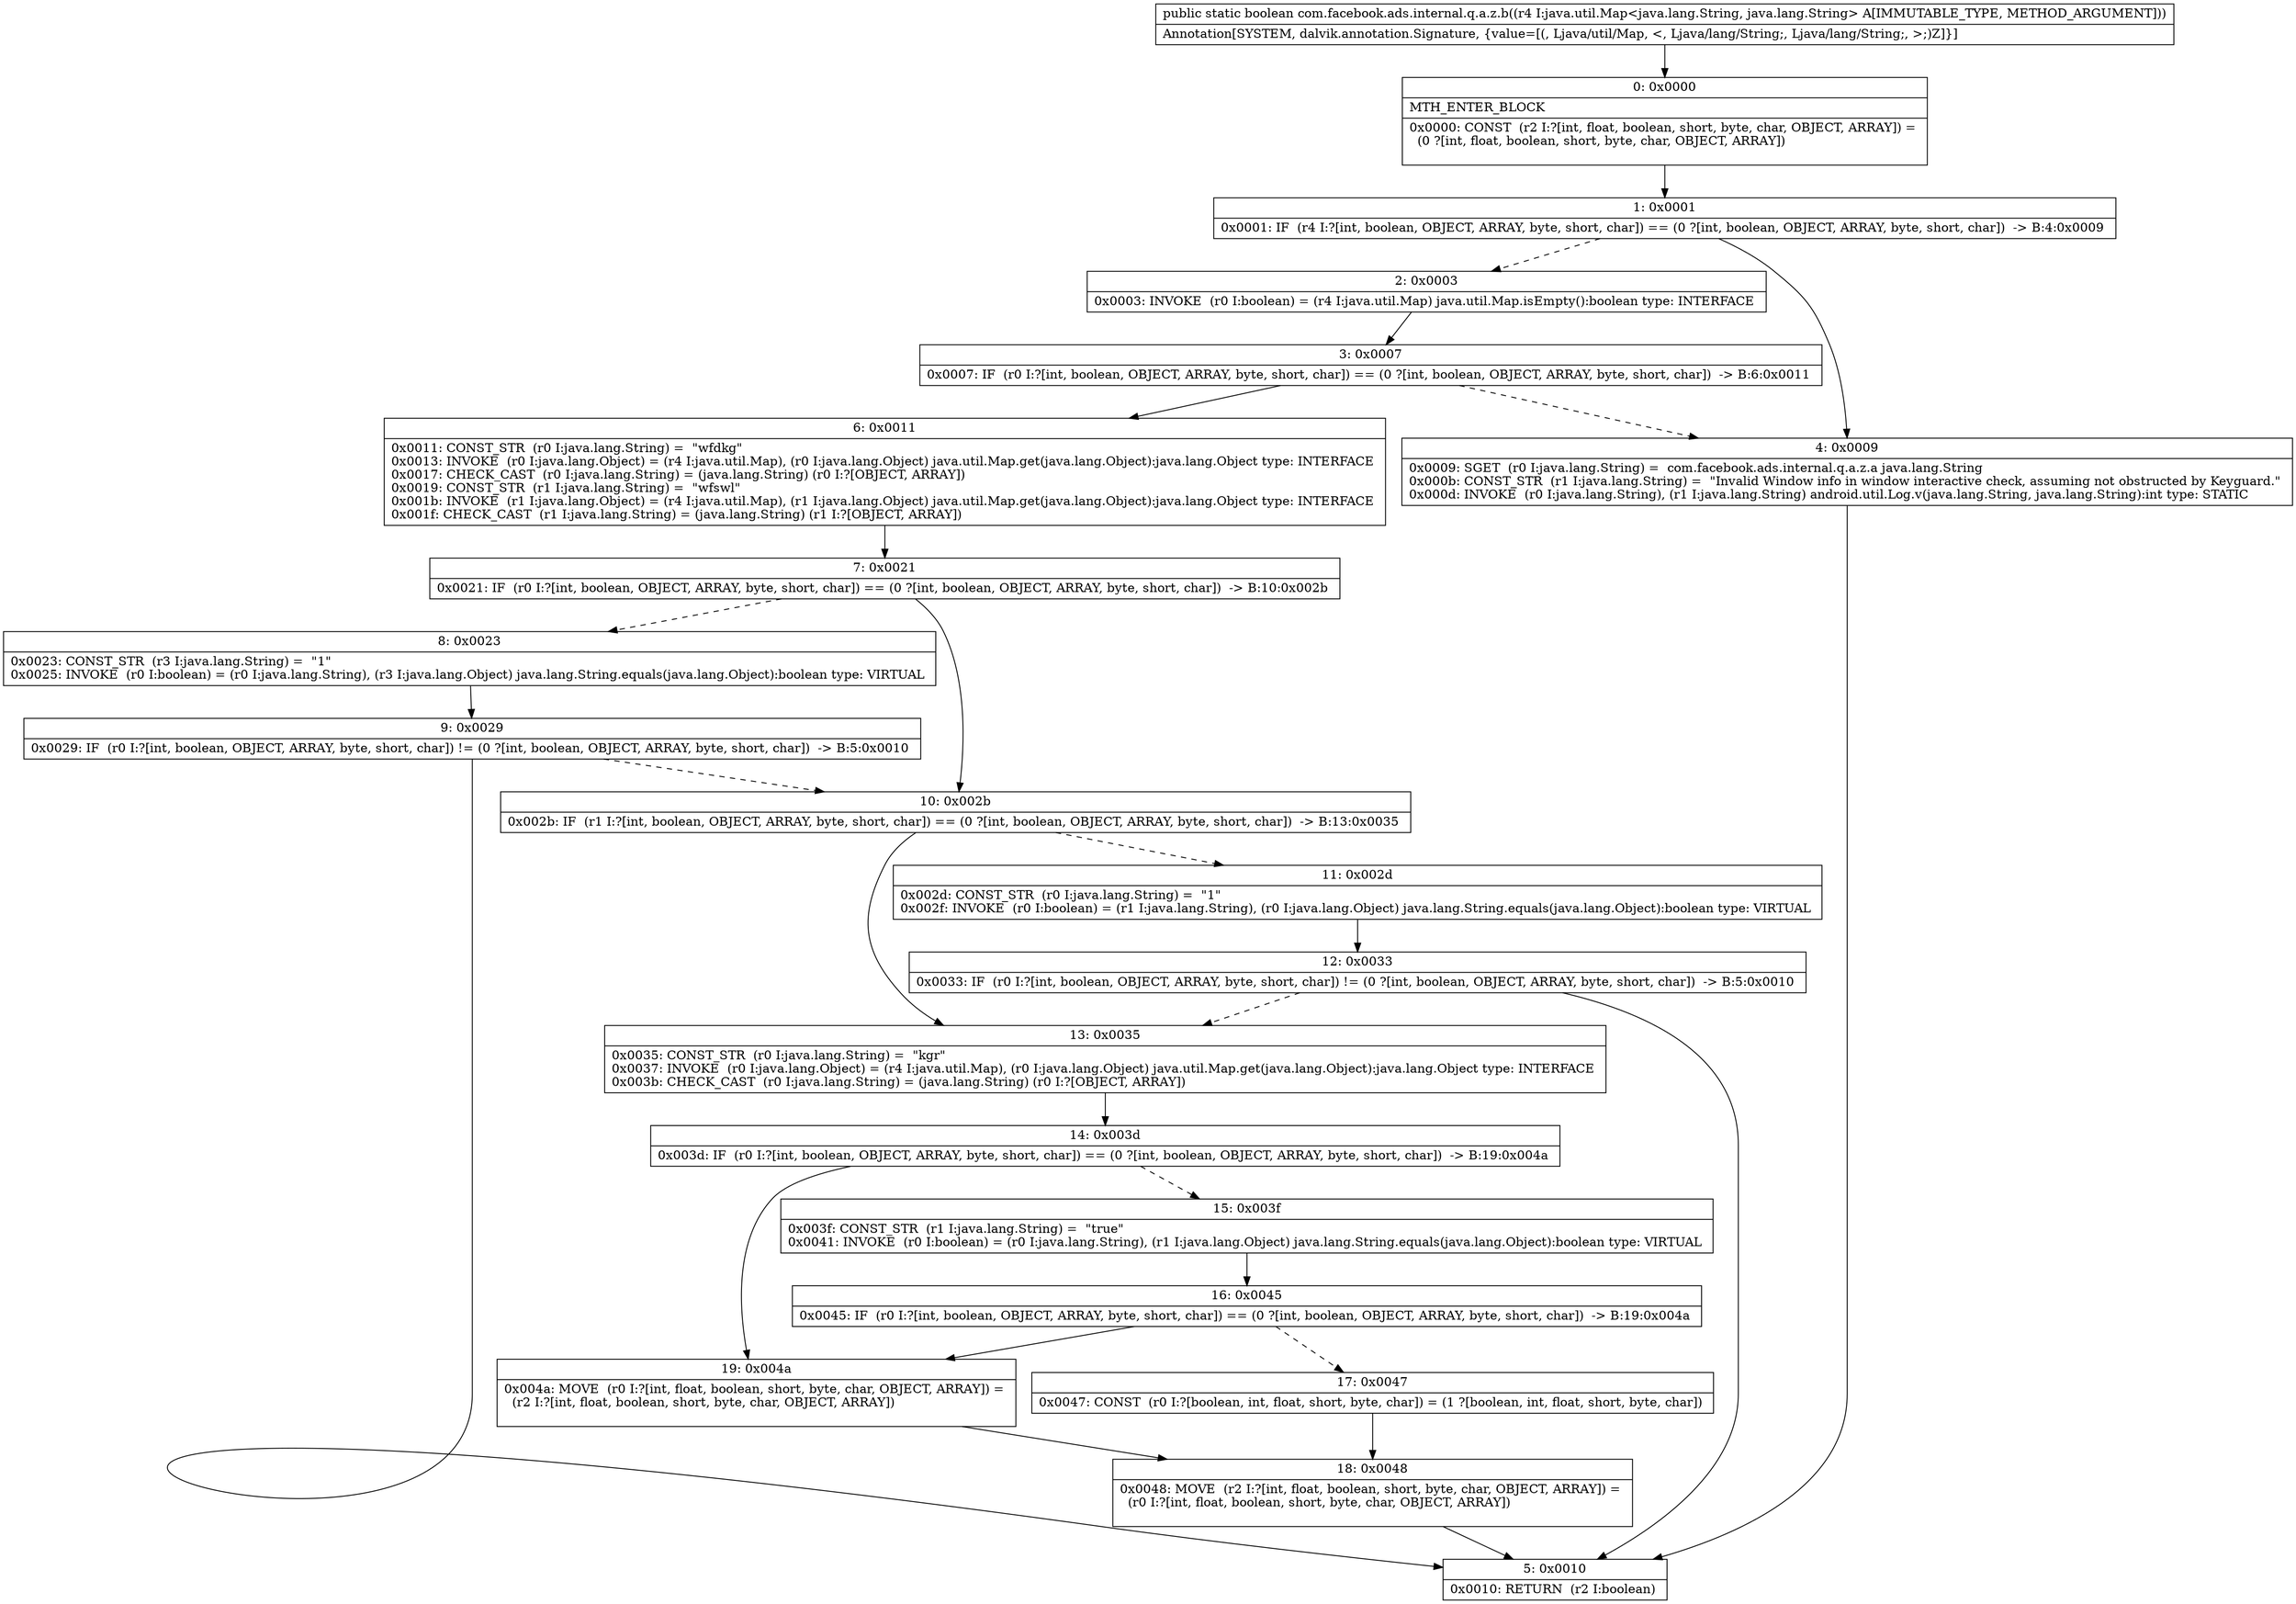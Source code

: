 digraph "CFG forcom.facebook.ads.internal.q.a.z.b(Ljava\/util\/Map;)Z" {
Node_0 [shape=record,label="{0\:\ 0x0000|MTH_ENTER_BLOCK\l|0x0000: CONST  (r2 I:?[int, float, boolean, short, byte, char, OBJECT, ARRAY]) = \l  (0 ?[int, float, boolean, short, byte, char, OBJECT, ARRAY])\l \l}"];
Node_1 [shape=record,label="{1\:\ 0x0001|0x0001: IF  (r4 I:?[int, boolean, OBJECT, ARRAY, byte, short, char]) == (0 ?[int, boolean, OBJECT, ARRAY, byte, short, char])  \-\> B:4:0x0009 \l}"];
Node_2 [shape=record,label="{2\:\ 0x0003|0x0003: INVOKE  (r0 I:boolean) = (r4 I:java.util.Map) java.util.Map.isEmpty():boolean type: INTERFACE \l}"];
Node_3 [shape=record,label="{3\:\ 0x0007|0x0007: IF  (r0 I:?[int, boolean, OBJECT, ARRAY, byte, short, char]) == (0 ?[int, boolean, OBJECT, ARRAY, byte, short, char])  \-\> B:6:0x0011 \l}"];
Node_4 [shape=record,label="{4\:\ 0x0009|0x0009: SGET  (r0 I:java.lang.String) =  com.facebook.ads.internal.q.a.z.a java.lang.String \l0x000b: CONST_STR  (r1 I:java.lang.String) =  \"Invalid Window info in window interactive check, assuming not obstructed by Keyguard.\" \l0x000d: INVOKE  (r0 I:java.lang.String), (r1 I:java.lang.String) android.util.Log.v(java.lang.String, java.lang.String):int type: STATIC \l}"];
Node_5 [shape=record,label="{5\:\ 0x0010|0x0010: RETURN  (r2 I:boolean) \l}"];
Node_6 [shape=record,label="{6\:\ 0x0011|0x0011: CONST_STR  (r0 I:java.lang.String) =  \"wfdkg\" \l0x0013: INVOKE  (r0 I:java.lang.Object) = (r4 I:java.util.Map), (r0 I:java.lang.Object) java.util.Map.get(java.lang.Object):java.lang.Object type: INTERFACE \l0x0017: CHECK_CAST  (r0 I:java.lang.String) = (java.lang.String) (r0 I:?[OBJECT, ARRAY]) \l0x0019: CONST_STR  (r1 I:java.lang.String) =  \"wfswl\" \l0x001b: INVOKE  (r1 I:java.lang.Object) = (r4 I:java.util.Map), (r1 I:java.lang.Object) java.util.Map.get(java.lang.Object):java.lang.Object type: INTERFACE \l0x001f: CHECK_CAST  (r1 I:java.lang.String) = (java.lang.String) (r1 I:?[OBJECT, ARRAY]) \l}"];
Node_7 [shape=record,label="{7\:\ 0x0021|0x0021: IF  (r0 I:?[int, boolean, OBJECT, ARRAY, byte, short, char]) == (0 ?[int, boolean, OBJECT, ARRAY, byte, short, char])  \-\> B:10:0x002b \l}"];
Node_8 [shape=record,label="{8\:\ 0x0023|0x0023: CONST_STR  (r3 I:java.lang.String) =  \"1\" \l0x0025: INVOKE  (r0 I:boolean) = (r0 I:java.lang.String), (r3 I:java.lang.Object) java.lang.String.equals(java.lang.Object):boolean type: VIRTUAL \l}"];
Node_9 [shape=record,label="{9\:\ 0x0029|0x0029: IF  (r0 I:?[int, boolean, OBJECT, ARRAY, byte, short, char]) != (0 ?[int, boolean, OBJECT, ARRAY, byte, short, char])  \-\> B:5:0x0010 \l}"];
Node_10 [shape=record,label="{10\:\ 0x002b|0x002b: IF  (r1 I:?[int, boolean, OBJECT, ARRAY, byte, short, char]) == (0 ?[int, boolean, OBJECT, ARRAY, byte, short, char])  \-\> B:13:0x0035 \l}"];
Node_11 [shape=record,label="{11\:\ 0x002d|0x002d: CONST_STR  (r0 I:java.lang.String) =  \"1\" \l0x002f: INVOKE  (r0 I:boolean) = (r1 I:java.lang.String), (r0 I:java.lang.Object) java.lang.String.equals(java.lang.Object):boolean type: VIRTUAL \l}"];
Node_12 [shape=record,label="{12\:\ 0x0033|0x0033: IF  (r0 I:?[int, boolean, OBJECT, ARRAY, byte, short, char]) != (0 ?[int, boolean, OBJECT, ARRAY, byte, short, char])  \-\> B:5:0x0010 \l}"];
Node_13 [shape=record,label="{13\:\ 0x0035|0x0035: CONST_STR  (r0 I:java.lang.String) =  \"kgr\" \l0x0037: INVOKE  (r0 I:java.lang.Object) = (r4 I:java.util.Map), (r0 I:java.lang.Object) java.util.Map.get(java.lang.Object):java.lang.Object type: INTERFACE \l0x003b: CHECK_CAST  (r0 I:java.lang.String) = (java.lang.String) (r0 I:?[OBJECT, ARRAY]) \l}"];
Node_14 [shape=record,label="{14\:\ 0x003d|0x003d: IF  (r0 I:?[int, boolean, OBJECT, ARRAY, byte, short, char]) == (0 ?[int, boolean, OBJECT, ARRAY, byte, short, char])  \-\> B:19:0x004a \l}"];
Node_15 [shape=record,label="{15\:\ 0x003f|0x003f: CONST_STR  (r1 I:java.lang.String) =  \"true\" \l0x0041: INVOKE  (r0 I:boolean) = (r0 I:java.lang.String), (r1 I:java.lang.Object) java.lang.String.equals(java.lang.Object):boolean type: VIRTUAL \l}"];
Node_16 [shape=record,label="{16\:\ 0x0045|0x0045: IF  (r0 I:?[int, boolean, OBJECT, ARRAY, byte, short, char]) == (0 ?[int, boolean, OBJECT, ARRAY, byte, short, char])  \-\> B:19:0x004a \l}"];
Node_17 [shape=record,label="{17\:\ 0x0047|0x0047: CONST  (r0 I:?[boolean, int, float, short, byte, char]) = (1 ?[boolean, int, float, short, byte, char]) \l}"];
Node_18 [shape=record,label="{18\:\ 0x0048|0x0048: MOVE  (r2 I:?[int, float, boolean, short, byte, char, OBJECT, ARRAY]) = \l  (r0 I:?[int, float, boolean, short, byte, char, OBJECT, ARRAY])\l \l}"];
Node_19 [shape=record,label="{19\:\ 0x004a|0x004a: MOVE  (r0 I:?[int, float, boolean, short, byte, char, OBJECT, ARRAY]) = \l  (r2 I:?[int, float, boolean, short, byte, char, OBJECT, ARRAY])\l \l}"];
MethodNode[shape=record,label="{public static boolean com.facebook.ads.internal.q.a.z.b((r4 I:java.util.Map\<java.lang.String, java.lang.String\> A[IMMUTABLE_TYPE, METHOD_ARGUMENT]))  | Annotation[SYSTEM, dalvik.annotation.Signature, \{value=[(, Ljava\/util\/Map, \<, Ljava\/lang\/String;, Ljava\/lang\/String;, \>;)Z]\}]\l}"];
MethodNode -> Node_0;
Node_0 -> Node_1;
Node_1 -> Node_2[style=dashed];
Node_1 -> Node_4;
Node_2 -> Node_3;
Node_3 -> Node_4[style=dashed];
Node_3 -> Node_6;
Node_4 -> Node_5;
Node_6 -> Node_7;
Node_7 -> Node_8[style=dashed];
Node_7 -> Node_10;
Node_8 -> Node_9;
Node_9 -> Node_5;
Node_9 -> Node_10[style=dashed];
Node_10 -> Node_11[style=dashed];
Node_10 -> Node_13;
Node_11 -> Node_12;
Node_12 -> Node_5;
Node_12 -> Node_13[style=dashed];
Node_13 -> Node_14;
Node_14 -> Node_15[style=dashed];
Node_14 -> Node_19;
Node_15 -> Node_16;
Node_16 -> Node_17[style=dashed];
Node_16 -> Node_19;
Node_17 -> Node_18;
Node_18 -> Node_5;
Node_19 -> Node_18;
}

